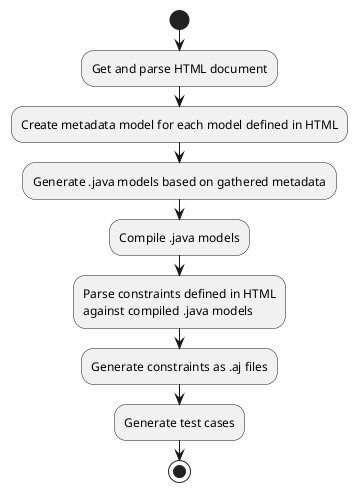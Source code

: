 @startuml
start
:Get and parse HTML document;
:Create metadata model for each model defined in HTML;
:Generate .java models based on gathered metadata;
:Compile .java models;
:Parse constraints defined in HTML
against compiled .java models;
:Generate constraints as .aj files;
:Generate test cases;
stop
@enduml
